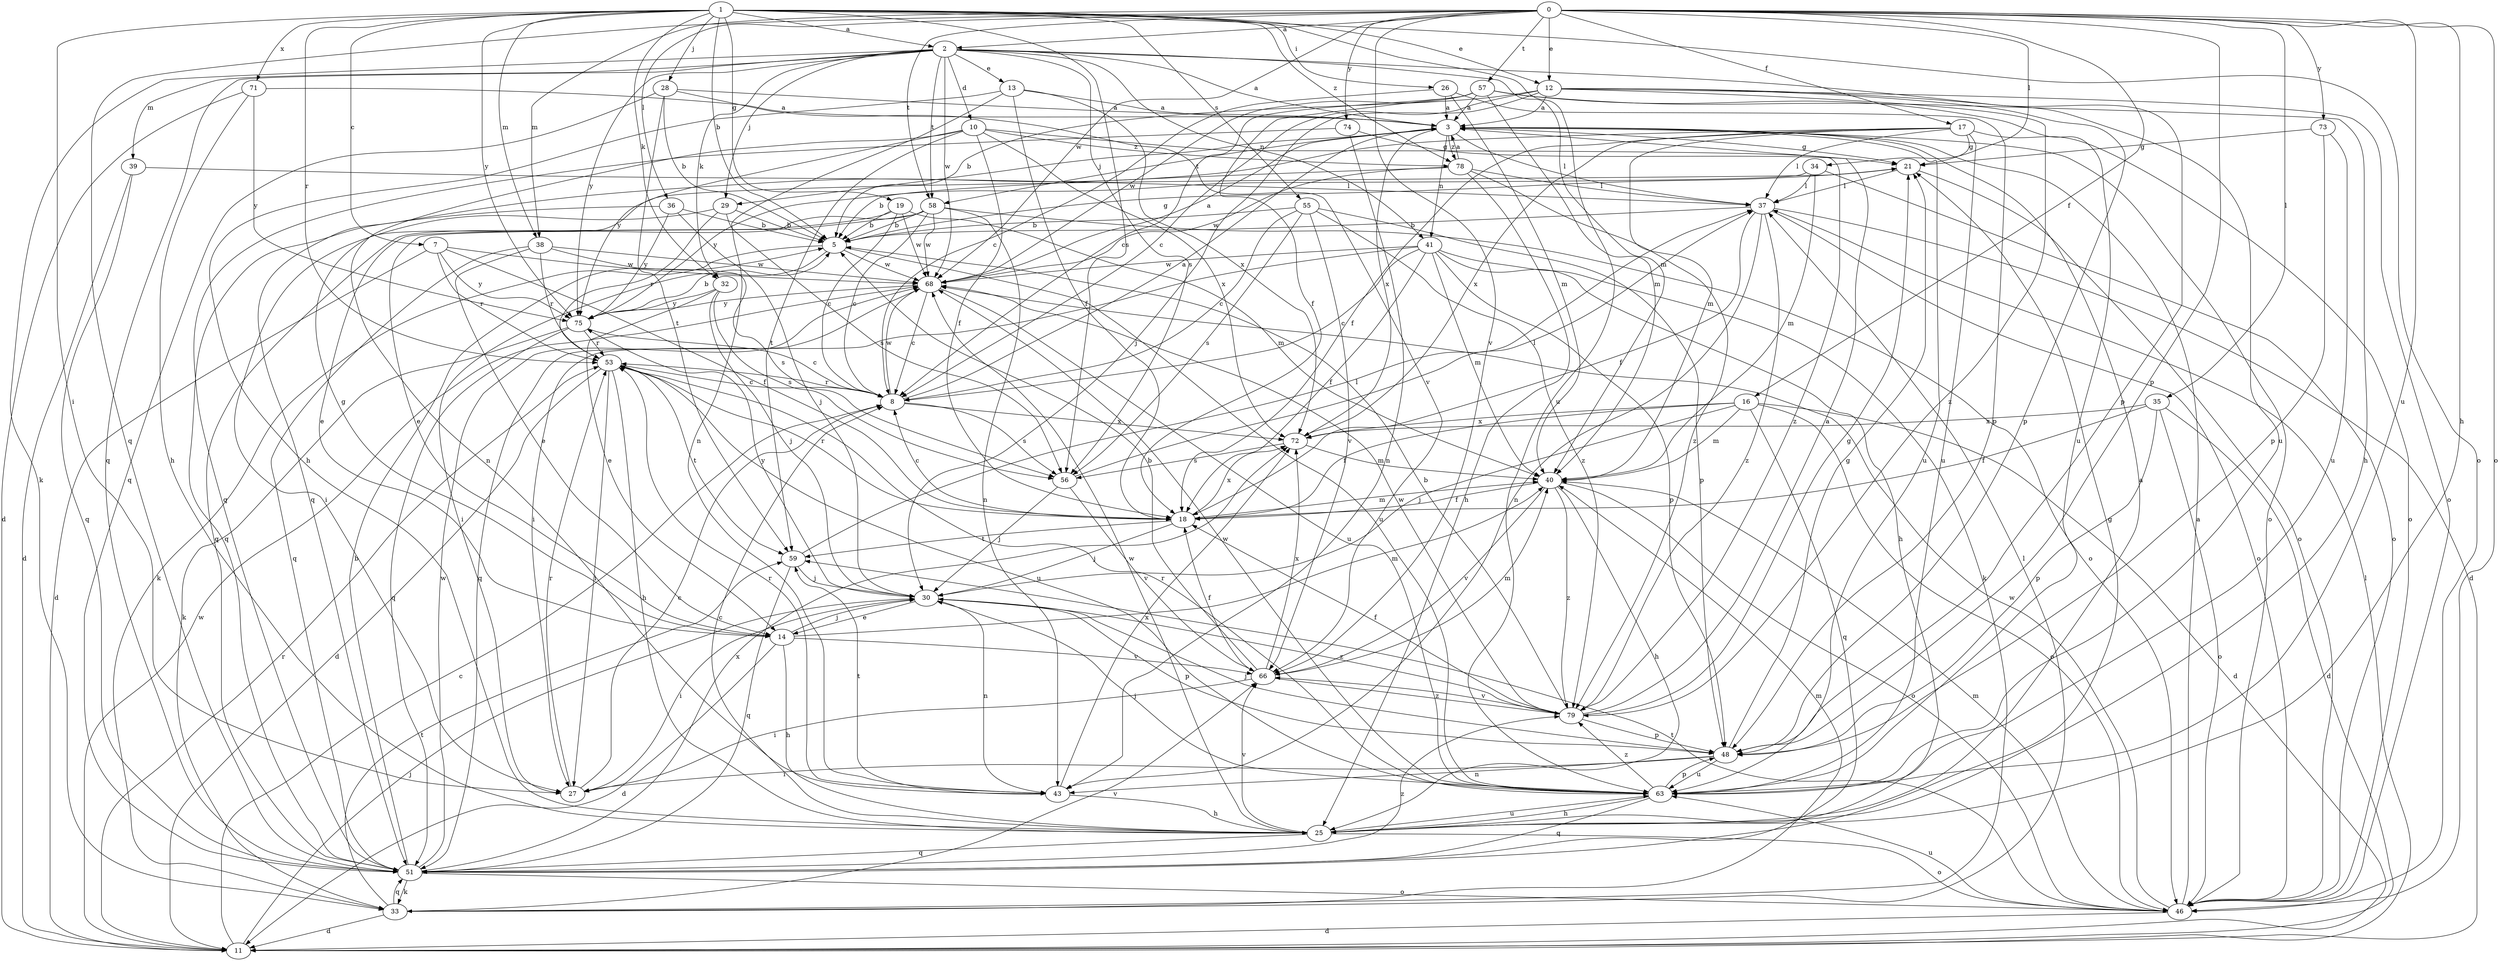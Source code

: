 strict digraph  {
0;
1;
2;
3;
5;
7;
8;
10;
11;
12;
13;
14;
16;
17;
18;
19;
21;
25;
26;
27;
28;
29;
30;
32;
33;
34;
35;
36;
37;
38;
39;
40;
41;
43;
46;
48;
51;
53;
55;
56;
57;
58;
59;
63;
66;
68;
71;
72;
73;
74;
75;
78;
79;
0 -> 2  [label=a];
0 -> 12  [label=e];
0 -> 16  [label=f];
0 -> 17  [label=f];
0 -> 25  [label=h];
0 -> 34  [label=l];
0 -> 35  [label=l];
0 -> 36  [label=l];
0 -> 38  [label=m];
0 -> 46  [label=o];
0 -> 48  [label=p];
0 -> 51  [label=q];
0 -> 57  [label=t];
0 -> 58  [label=t];
0 -> 63  [label=u];
0 -> 66  [label=v];
0 -> 68  [label=w];
0 -> 73  [label=y];
0 -> 74  [label=y];
1 -> 2  [label=a];
1 -> 5  [label=b];
1 -> 7  [label=c];
1 -> 12  [label=e];
1 -> 19  [label=g];
1 -> 26  [label=i];
1 -> 27  [label=i];
1 -> 28  [label=j];
1 -> 32  [label=k];
1 -> 38  [label=m];
1 -> 46  [label=o];
1 -> 53  [label=r];
1 -> 55  [label=s];
1 -> 56  [label=s];
1 -> 63  [label=u];
1 -> 71  [label=x];
1 -> 75  [label=y];
1 -> 78  [label=z];
2 -> 3  [label=a];
2 -> 10  [label=d];
2 -> 13  [label=e];
2 -> 29  [label=j];
2 -> 32  [label=k];
2 -> 33  [label=k];
2 -> 39  [label=m];
2 -> 40  [label=m];
2 -> 41  [label=n];
2 -> 48  [label=p];
2 -> 51  [label=q];
2 -> 56  [label=s];
2 -> 58  [label=t];
2 -> 68  [label=w];
2 -> 75  [label=y];
3 -> 21  [label=g];
3 -> 29  [label=j];
3 -> 37  [label=l];
3 -> 41  [label=n];
3 -> 46  [label=o];
3 -> 58  [label=t];
3 -> 63  [label=u];
3 -> 72  [label=x];
3 -> 78  [label=z];
5 -> 21  [label=g];
5 -> 27  [label=i];
5 -> 33  [label=k];
5 -> 63  [label=u];
5 -> 68  [label=w];
7 -> 11  [label=d];
7 -> 18  [label=f];
7 -> 53  [label=r];
7 -> 68  [label=w];
7 -> 75  [label=y];
8 -> 3  [label=a];
8 -> 53  [label=r];
8 -> 56  [label=s];
8 -> 68  [label=w];
8 -> 72  [label=x];
10 -> 18  [label=f];
10 -> 43  [label=n];
10 -> 59  [label=t];
10 -> 72  [label=x];
10 -> 75  [label=y];
10 -> 78  [label=z];
10 -> 79  [label=z];
11 -> 8  [label=c];
11 -> 30  [label=j];
11 -> 37  [label=l];
11 -> 53  [label=r];
11 -> 68  [label=w];
12 -> 3  [label=a];
12 -> 5  [label=b];
12 -> 8  [label=c];
12 -> 30  [label=j];
12 -> 46  [label=o];
12 -> 48  [label=p];
12 -> 63  [label=u];
12 -> 79  [label=z];
13 -> 3  [label=a];
13 -> 18  [label=f];
13 -> 25  [label=h];
13 -> 43  [label=n];
13 -> 72  [label=x];
14 -> 11  [label=d];
14 -> 21  [label=g];
14 -> 25  [label=h];
14 -> 30  [label=j];
14 -> 40  [label=m];
14 -> 66  [label=v];
16 -> 11  [label=d];
16 -> 18  [label=f];
16 -> 30  [label=j];
16 -> 40  [label=m];
16 -> 46  [label=o];
16 -> 51  [label=q];
16 -> 72  [label=x];
17 -> 18  [label=f];
17 -> 21  [label=g];
17 -> 37  [label=l];
17 -> 40  [label=m];
17 -> 46  [label=o];
17 -> 51  [label=q];
17 -> 63  [label=u];
17 -> 72  [label=x];
18 -> 8  [label=c];
18 -> 30  [label=j];
18 -> 40  [label=m];
18 -> 53  [label=r];
18 -> 59  [label=t];
18 -> 72  [label=x];
19 -> 5  [label=b];
19 -> 8  [label=c];
19 -> 14  [label=e];
19 -> 40  [label=m];
19 -> 68  [label=w];
21 -> 37  [label=l];
21 -> 46  [label=o];
25 -> 3  [label=a];
25 -> 8  [label=c];
25 -> 46  [label=o];
25 -> 51  [label=q];
25 -> 63  [label=u];
25 -> 66  [label=v];
25 -> 68  [label=w];
26 -> 3  [label=a];
26 -> 8  [label=c];
26 -> 40  [label=m];
26 -> 48  [label=p];
27 -> 8  [label=c];
27 -> 53  [label=r];
28 -> 3  [label=a];
28 -> 5  [label=b];
28 -> 51  [label=q];
28 -> 59  [label=t];
28 -> 66  [label=v];
29 -> 5  [label=b];
29 -> 27  [label=i];
29 -> 53  [label=r];
29 -> 56  [label=s];
30 -> 14  [label=e];
30 -> 27  [label=i];
30 -> 43  [label=n];
30 -> 48  [label=p];
30 -> 75  [label=y];
30 -> 79  [label=z];
32 -> 14  [label=e];
32 -> 30  [label=j];
32 -> 56  [label=s];
32 -> 75  [label=y];
33 -> 11  [label=d];
33 -> 37  [label=l];
33 -> 40  [label=m];
33 -> 51  [label=q];
33 -> 59  [label=t];
33 -> 66  [label=v];
34 -> 37  [label=l];
34 -> 40  [label=m];
34 -> 46  [label=o];
34 -> 75  [label=y];
35 -> 11  [label=d];
35 -> 18  [label=f];
35 -> 46  [label=o];
35 -> 48  [label=p];
35 -> 72  [label=x];
36 -> 5  [label=b];
36 -> 30  [label=j];
36 -> 51  [label=q];
36 -> 75  [label=y];
37 -> 5  [label=b];
37 -> 11  [label=d];
37 -> 18  [label=f];
37 -> 43  [label=n];
37 -> 46  [label=o];
37 -> 79  [label=z];
38 -> 14  [label=e];
38 -> 51  [label=q];
38 -> 53  [label=r];
38 -> 56  [label=s];
38 -> 68  [label=w];
39 -> 11  [label=d];
39 -> 37  [label=l];
39 -> 51  [label=q];
40 -> 18  [label=f];
40 -> 25  [label=h];
40 -> 46  [label=o];
40 -> 66  [label=v];
40 -> 79  [label=z];
41 -> 8  [label=c];
41 -> 18  [label=f];
41 -> 25  [label=h];
41 -> 27  [label=i];
41 -> 33  [label=k];
41 -> 40  [label=m];
41 -> 48  [label=p];
41 -> 68  [label=w];
43 -> 25  [label=h];
43 -> 53  [label=r];
43 -> 59  [label=t];
43 -> 72  [label=x];
46 -> 3  [label=a];
46 -> 11  [label=d];
46 -> 40  [label=m];
46 -> 59  [label=t];
46 -> 63  [label=u];
46 -> 68  [label=w];
48 -> 21  [label=g];
48 -> 27  [label=i];
48 -> 30  [label=j];
48 -> 43  [label=n];
48 -> 63  [label=u];
51 -> 5  [label=b];
51 -> 21  [label=g];
51 -> 33  [label=k];
51 -> 46  [label=o];
51 -> 68  [label=w];
51 -> 72  [label=x];
51 -> 79  [label=z];
53 -> 8  [label=c];
53 -> 11  [label=d];
53 -> 25  [label=h];
53 -> 27  [label=i];
53 -> 59  [label=t];
53 -> 63  [label=u];
55 -> 5  [label=b];
55 -> 8  [label=c];
55 -> 48  [label=p];
55 -> 56  [label=s];
55 -> 66  [label=v];
55 -> 79  [label=z];
56 -> 30  [label=j];
56 -> 37  [label=l];
56 -> 66  [label=v];
57 -> 3  [label=a];
57 -> 8  [label=c];
57 -> 18  [label=f];
57 -> 25  [label=h];
57 -> 40  [label=m];
57 -> 63  [label=u];
57 -> 68  [label=w];
58 -> 5  [label=b];
58 -> 8  [label=c];
58 -> 14  [label=e];
58 -> 43  [label=n];
58 -> 46  [label=o];
58 -> 51  [label=q];
58 -> 68  [label=w];
59 -> 30  [label=j];
59 -> 37  [label=l];
59 -> 51  [label=q];
63 -> 25  [label=h];
63 -> 30  [label=j];
63 -> 48  [label=p];
63 -> 51  [label=q];
63 -> 53  [label=r];
63 -> 68  [label=w];
63 -> 79  [label=z];
66 -> 5  [label=b];
66 -> 18  [label=f];
66 -> 27  [label=i];
66 -> 40  [label=m];
66 -> 72  [label=x];
66 -> 79  [label=z];
68 -> 3  [label=a];
68 -> 8  [label=c];
68 -> 51  [label=q];
68 -> 63  [label=u];
68 -> 75  [label=y];
71 -> 3  [label=a];
71 -> 11  [label=d];
71 -> 25  [label=h];
71 -> 75  [label=y];
72 -> 40  [label=m];
72 -> 56  [label=s];
73 -> 21  [label=g];
73 -> 48  [label=p];
73 -> 63  [label=u];
74 -> 21  [label=g];
74 -> 43  [label=n];
74 -> 51  [label=q];
75 -> 5  [label=b];
75 -> 8  [label=c];
75 -> 33  [label=k];
75 -> 51  [label=q];
75 -> 53  [label=r];
78 -> 3  [label=a];
78 -> 5  [label=b];
78 -> 25  [label=h];
78 -> 37  [label=l];
78 -> 68  [label=w];
78 -> 79  [label=z];
79 -> 3  [label=a];
79 -> 5  [label=b];
79 -> 18  [label=f];
79 -> 21  [label=g];
79 -> 48  [label=p];
79 -> 66  [label=v];
79 -> 68  [label=w];
}
